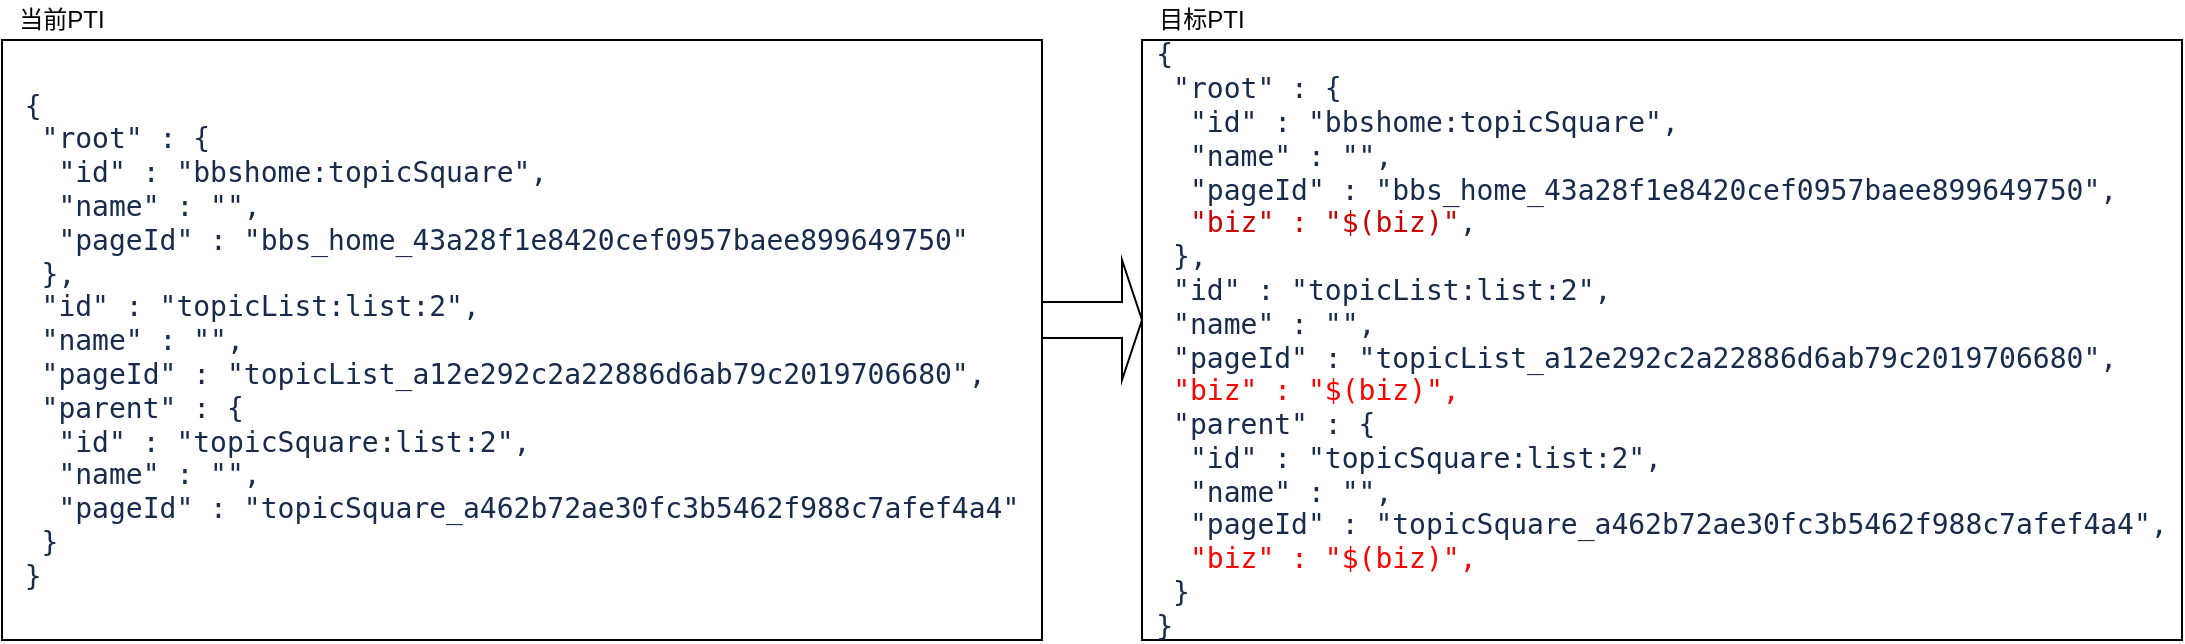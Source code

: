 <mxfile version="14.2.7" type="github">
  <diagram id="BteJaRjrGY8pQmkDP-u3" name="Page-1">
    <mxGraphModel dx="1009" dy="949" grid="1" gridSize="10" guides="1" tooltips="1" connect="1" arrows="1" fold="1" page="1" pageScale="1" pageWidth="827" pageHeight="1169" math="0" shadow="0">
      <root>
        <mxCell id="0" />
        <mxCell id="1" parent="0" />
        <mxCell id="PFRx2vC5VvQPe2DPOIoe-2" value="&lt;pre style=&quot;margin-top: 0px ; margin-bottom: 0px ; color: rgb(23 , 43 , 77) ; font-size: 14px ; text-align: left&quot;&gt;{&lt;br/&gt; &quot;root&quot; : {&lt;br/&gt;  &quot;id&quot; : &quot;bbshome:topicSquare&quot;,&lt;br/&gt;  &quot;name&quot; : &quot;&quot;,&lt;br/&gt;  &quot;pageId&quot; : &quot;bbs_home_43a28f1e8420cef0957baee899649750&quot;&lt;br/&gt; },&lt;br/&gt; &quot;id&quot; : &quot;topicList:list:2&quot;,&lt;br/&gt; &quot;name&quot; : &quot;&quot;,&lt;br/&gt; &quot;pageId&quot; : &quot;topicList_a12e292c2a22886d6ab79c2019706680&quot;,&lt;br/&gt; &quot;parent&quot; : {&lt;br/&gt;  &quot;id&quot; : &quot;topicSquare:list:2&quot;,&lt;br/&gt;  &quot;name&quot; : &quot;&quot;,&lt;br/&gt;  &quot;pageId&quot; : &quot;topicSquare_a462b72ae30fc3b5462f988c7afef4a4&quot;&lt;br/&gt; }&lt;br/&gt;}&lt;/pre&gt;" style="rounded=0;whiteSpace=wrap;html=1;" vertex="1" parent="1">
          <mxGeometry x="60" y="100" width="520" height="300" as="geometry" />
        </mxCell>
        <mxCell id="PFRx2vC5VvQPe2DPOIoe-5" value="当前PTI" style="text;html=1;strokeColor=none;fillColor=none;align=center;verticalAlign=middle;whiteSpace=wrap;rounded=0;" vertex="1" parent="1">
          <mxGeometry x="60" y="80" width="60" height="20" as="geometry" />
        </mxCell>
        <mxCell id="PFRx2vC5VvQPe2DPOIoe-6" value="&lt;pre style=&quot;margin-top: 0px ; margin-bottom: 0px ; font-size: 14px ; text-align: left&quot;&gt;&lt;pre style=&quot;color: rgb(23 , 43 , 77) ; margin-top: 0px ; margin-bottom: 0px&quot;&gt;{&lt;br&gt; &quot;root&quot; : {&lt;br&gt;  &quot;id&quot; : &quot;bbshome:topicSquare&quot;,&lt;br&gt;  &quot;name&quot; : &quot;&quot;,&lt;br&gt;  &quot;pageId&quot; : &quot;bbs_home_43a28f1e8420cef0957baee899649750&quot;,&lt;/pre&gt;&lt;pre style=&quot;margin-top: 0px ; margin-bottom: 0px&quot;&gt;&lt;font color=&quot;#172b4d&quot;&gt;  &lt;/font&gt;&lt;font color=&quot;#cc0000&quot;&gt;&quot;biz&quot; : &quot;$(biz)&quot;&lt;/font&gt;&lt;font color=&quot;#172b4d&quot;&gt;,&lt;br&gt; },&lt;br&gt; &quot;id&quot; : &quot;topicList:list:2&quot;,&lt;br&gt; &quot;name&quot; : &quot;&quot;,&lt;br&gt; &quot;pageId&quot; : &quot;topicList_a12e292c2a22886d6ab79c2019706680&quot;,&lt;/font&gt;&lt;/pre&gt;&lt;pre style=&quot;margin-top: 0px ; margin-bottom: 0px&quot;&gt;&lt;span style=&quot;color: rgb(23 , 43 , 77)&quot;&gt; &lt;/span&gt;&lt;font color=&quot;#ff0000&quot;&gt;&quot;biz&quot; : &quot;$(biz)&quot;,&lt;/font&gt;&lt;font color=&quot;#172b4d&quot;&gt;&lt;br&gt; &quot;parent&quot; : {&lt;br&gt;  &quot;id&quot; : &quot;topicSquare:list:2&quot;,&lt;br&gt;  &quot;name&quot; : &quot;&quot;,&lt;br&gt;  &quot;pageId&quot; : &quot;topicSquare_a462b72ae30fc3b5462f988c7afef4a4&quot;,&lt;/font&gt;&lt;/pre&gt;&lt;pre style=&quot;margin-top: 0px ; margin-bottom: 0px&quot;&gt;&lt;span style=&quot;color: rgb(23 , 43 , 77)&quot;&gt;  &lt;/span&gt;&lt;font color=&quot;#ff0000&quot;&gt;&quot;biz&quot; : &quot;$(biz)&quot;,&lt;/font&gt;&lt;font color=&quot;#172b4d&quot;&gt;&lt;br&gt;&lt;/font&gt;&lt;/pre&gt;&lt;pre style=&quot;color: rgb(23 , 43 , 77) ; margin-top: 0px ; margin-bottom: 0px&quot;&gt; }&lt;br&gt;}&lt;/pre&gt;&lt;/pre&gt;" style="rounded=0;whiteSpace=wrap;html=1;" vertex="1" parent="1">
          <mxGeometry x="630" y="100" width="520" height="300" as="geometry" />
        </mxCell>
        <mxCell id="PFRx2vC5VvQPe2DPOIoe-7" value="目标PTI" style="text;html=1;strokeColor=none;fillColor=none;align=center;verticalAlign=middle;whiteSpace=wrap;rounded=0;" vertex="1" parent="1">
          <mxGeometry x="630" y="80" width="60" height="20" as="geometry" />
        </mxCell>
        <mxCell id="PFRx2vC5VvQPe2DPOIoe-8" value="" style="shape=singleArrow;whiteSpace=wrap;html=1;" vertex="1" parent="1">
          <mxGeometry x="580" y="210" width="50" height="60" as="geometry" />
        </mxCell>
      </root>
    </mxGraphModel>
  </diagram>
</mxfile>
